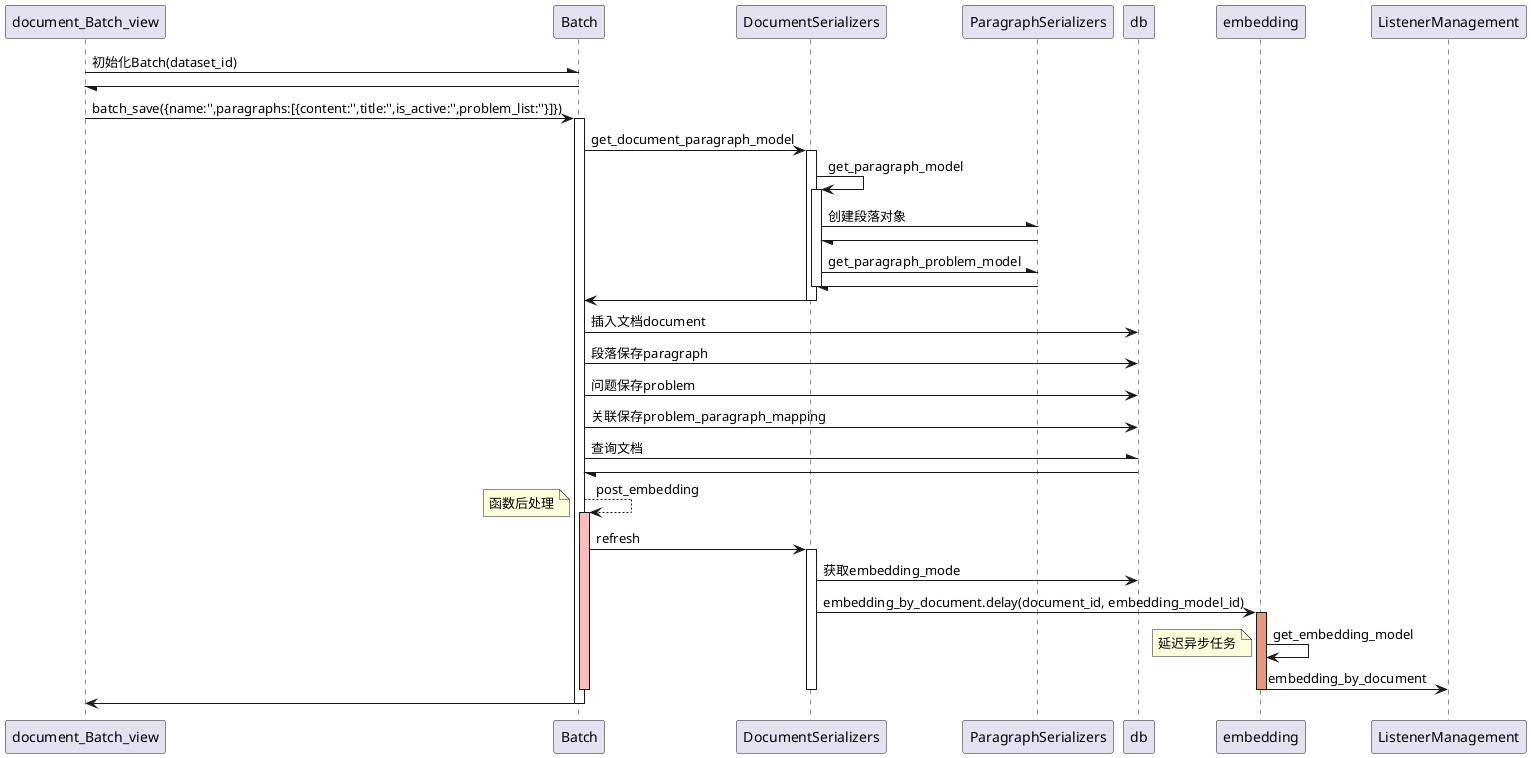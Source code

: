 @startuml


participant document_Batch_view
participant Batch
participant DocumentSerializers
participant ParagraphSerializers
participant db
participant embedding

document_Batch_view -\ Batch: 初始化Batch(dataset_id)
document_Batch_view \- Batch:
document_Batch_view -> Batch: batch_save({name:'',paragraphs:[{content:'',title:'',is_active:'',problem_list:''}]})
activate Batch
Batch -> DocumentSerializers: get_document_paragraph_model
activate DocumentSerializers
DocumentSerializers -> DocumentSerializers: get_paragraph_model
activate DocumentSerializers
DocumentSerializers -\ ParagraphSerializers: 创建段落对象
DocumentSerializers \- ParagraphSerializers:
DocumentSerializers -\ ParagraphSerializers: get_paragraph_problem_model
DocumentSerializers \- ParagraphSerializers:
deactivate DocumentSerializers
Batch <- DocumentSerializers:
deactivate DocumentSerializers
Batch -> db: 插入文档document
Batch -> db: 段落保存paragraph
Batch -> db: 问题保存problem
Batch -> db: 关联保存problem_paragraph_mapping
Batch -\ db: 查询文档
Batch \- db:

Batch --> Batch: post_embedding
note left
函数后处理
end note
activate Batch #FFBBBB
Batch -> DocumentSerializers: refresh
activate DocumentSerializers
DocumentSerializers -> db: 获取embedding_mode
DocumentSerializers -> embedding: embedding_by_document.delay(document_id, embedding_model_id)
activate embedding #DarkSalmon
embedding -> embedding: get_embedding_model
note left
延迟异步任务
end note
embedding -> ListenerManagement: embedding_by_document
deactivate embedding
deactivate DocumentSerializers
deactivate Batch


document_Batch_view <- Batch:
deactivate Batch


@enduml
